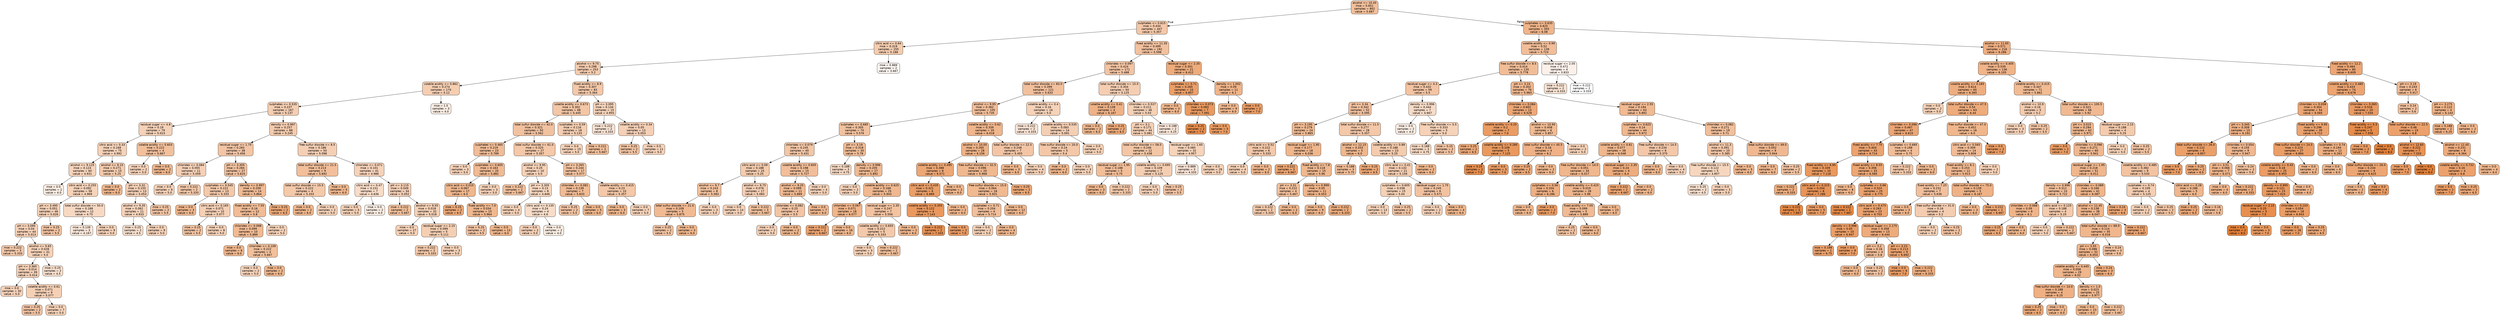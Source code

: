 digraph Tree {
node [shape=box, style="filled, rounded", color="black", fontname=helvetica] ;
edge [fontname=helvetica] ;
0 [label="alcohol <= 10.45\nmse = 0.651\nsamples = 802\nvalue = 5.687", fillcolor="#e5813981"] ;
1 [label="sulphates <= 0.615\nmse = 0.434\nsamples = 447\nvalue = 5.357", fillcolor="#e581396f"] ;
0 -> 1 [labeldistance=2.5, labelangle=45, headlabel="True"] ;
2 [label="citric acid <= 0.64\nmse = 0.319\nsamples = 255\nvalue = 5.188", fillcolor="#e5813965"] ;
1 -> 2 ;
3 [label="alcohol <= 9.75\nmse = 0.298\nsamples = 253\nvalue = 5.2", fillcolor="#e5813966"] ;
2 -> 3 ;
4 [label="volatile acidity <= 0.862\nmse = 0.274\nsamples = 170\nvalue = 5.12", fillcolor="#e5813962"] ;
3 -> 4 ;
5 [label="sulphates <= 0.535\nmse = 0.237\nsamples = 167\nvalue = 5.137", fillcolor="#e5813963"] ;
4 -> 5 ;
6 [label="residual sugar <= 4.8\nmse = 0.19\nsamples = 79\nvalue = 5.023", fillcolor="#e581395c"] ;
5 -> 6 ;
7 [label="citric acid <= 0.33\nmse = 0.168\nsamples = 75\nvalue = 4.992", fillcolor="#e581395b"] ;
6 -> 7 ;
8 [label="alcohol <= 9.125\nmse = 0.124\nsamples = 60\nvalue = 4.931", fillcolor="#e5813957"] ;
7 -> 8 ;
9 [label="mse = 0.0\nsamples = 2\nvalue = 4.0", fillcolor="#e5813924"] ;
8 -> 9 ;
10 [label="citric acid <= 0.255\nmse = 0.092\nsamples = 58\nvalue = 4.969", fillcolor="#e5813959"] ;
8 -> 10 ;
11 [label="pH <= 3.495\nmse = 0.051\nsamples = 46\nvalue = 5.026", fillcolor="#e581395c"] ;
10 -> 11 ;
12 [label="pH <= 3.095\nmse = 0.04\nsamples = 44\nvalue = 5.013", fillcolor="#e581395c"] ;
11 -> 12 ;
13 [label="mse = 0.222\nsamples = 3\nvalue = 5.333", fillcolor="#e581396d"] ;
12 -> 13 ;
14 [label="alcohol <= 9.65\nmse = 0.028\nsamples = 41\nvalue = 5.0", fillcolor="#e581395b"] ;
12 -> 14 ;
15 [label="pH <= 3.365\nmse = 0.014\nsamples = 39\nvalue = 5.014", fillcolor="#e581395c"] ;
14 -> 15 ;
16 [label="mse = 0.0\nsamples = 30\nvalue = 5.0", fillcolor="#e581395b"] ;
15 -> 16 ;
17 [label="volatile acidity <= 0.61\nmse = 0.071\nsamples = 9\nvalue = 5.077", fillcolor="#e581395f"] ;
15 -> 17 ;
18 [label="mse = 0.25\nsamples = 2\nvalue = 5.5", fillcolor="#e5813976"] ;
17 -> 18 ;
19 [label="mse = 0.0\nsamples = 7\nvalue = 5.0", fillcolor="#e581395b"] ;
17 -> 19 ;
20 [label="mse = 0.25\nsamples = 2\nvalue = 4.5", fillcolor="#e5813940"] ;
14 -> 20 ;
21 [label="mse = 0.25\nsamples = 2\nvalue = 5.5", fillcolor="#e5813976"] ;
11 -> 21 ;
22 [label="total sulfur dioxide <= 50.0\nmse = 0.188\nsamples = 12\nvalue = 4.75", fillcolor="#e581394d"] ;
10 -> 22 ;
23 [label="mse = 0.139\nsamples = 3\nvalue = 4.167", fillcolor="#e581392e"] ;
22 -> 23 ;
24 [label="mse = 0.0\nsamples = 9\nvalue = 5.0", fillcolor="#e581395b"] ;
22 -> 24 ;
25 [label="alcohol <= 9.15\nmse = 0.271\nsamples = 15\nvalue = 5.25", fillcolor="#e5813969"] ;
7 -> 25 ;
26 [label="mse = 0.0\nsamples = 2\nvalue = 6.0", fillcolor="#e5813992"] ;
25 -> 26 ;
27 [label="pH <= 3.32\nmse = 0.155\nsamples = 13\nvalue = 5.053", fillcolor="#e581395e"] ;
25 -> 27 ;
28 [label="alcohol <= 9.35\nmse = 0.062\nsamples = 11\nvalue = 4.933", fillcolor="#e5813957"] ;
27 -> 28 ;
29 [label="mse = 0.25\nsamples = 2\nvalue = 4.5", fillcolor="#e5813940"] ;
28 -> 29 ;
30 [label="mse = 0.0\nsamples = 9\nvalue = 5.0", fillcolor="#e581395b"] ;
28 -> 30 ;
31 [label="mse = 0.25\nsamples = 2\nvalue = 5.5", fillcolor="#e5813976"] ;
27 -> 31 ;
32 [label="volatile acidity <= 0.603\nmse = 0.222\nsamples = 4\nvalue = 5.667", fillcolor="#e5813980"] ;
6 -> 32 ;
33 [label="mse = 0.0\nsamples = 2\nvalue = 5.0", fillcolor="#e581395b"] ;
32 -> 33 ;
34 [label="mse = 0.0\nsamples = 2\nvalue = 6.0", fillcolor="#e5813992"] ;
32 -> 34 ;
35 [label="density <= 0.997\nmse = 0.257\nsamples = 88\nvalue = 5.245", fillcolor="#e5813968"] ;
5 -> 35 ;
36 [label="residual sugar <= 1.75\nmse = 0.283\nsamples = 38\nvalue = 5.456", fillcolor="#e5813974"] ;
35 -> 36 ;
37 [label="chlorides <= 0.084\nmse = 0.055\nsamples = 11\nvalue = 5.059", fillcolor="#e581395e"] ;
36 -> 37 ;
38 [label="mse = 0.0\nsamples = 9\nvalue = 5.0", fillcolor="#e581395b"] ;
37 -> 38 ;
39 [label="mse = 0.222\nsamples = 2\nvalue = 5.333", fillcolor="#e581396d"] ;
37 -> 39 ;
40 [label="pH <= 3.305\nmse = 0.284\nsamples = 27\nvalue = 5.625", fillcolor="#e581397d"] ;
36 -> 40 ;
41 [label="sulphates <= 0.545\nmse = 0.222\nsamples = 13\nvalue = 5.333", fillcolor="#e581396d"] ;
40 -> 41 ;
42 [label="mse = 0.0\nsamples = 3\nvalue = 6.0", fillcolor="#e5813992"] ;
41 -> 42 ;
43 [label="citric acid <= 0.165\nmse = 0.071\nsamples = 10\nvalue = 5.077", fillcolor="#e581395f"] ;
41 -> 43 ;
44 [label="mse = 0.25\nsamples = 2\nvalue = 5.5", fillcolor="#e5813976"] ;
43 -> 44 ;
45 [label="mse = 0.0\nsamples = 8\nvalue = 5.0", fillcolor="#e581395b"] ;
43 -> 45 ;
46 [label="density <= 0.997\nmse = 0.209\nsamples = 14\nvalue = 5.864", fillcolor="#e581398a"] ;
40 -> 46 ;
47 [label="fixed acidity <= 7.55\nmse = 0.16\nsamples = 12\nvalue = 5.8", fillcolor="#e5813987"] ;
46 -> 47 ;
48 [label="chlorides <= 0.098\nmse = 0.099\nsamples = 10\nvalue = 5.889", fillcolor="#e581398c"] ;
47 -> 48 ;
49 [label="mse = 0.0\nsamples = 6\nvalue = 6.0", fillcolor="#e5813992"] ;
48 -> 49 ;
50 [label="chlorides <= 0.109\nmse = 0.222\nsamples = 4\nvalue = 5.667", fillcolor="#e5813980"] ;
48 -> 50 ;
51 [label="mse = 0.0\nsamples = 2\nvalue = 5.0", fillcolor="#e581395b"] ;
50 -> 51 ;
52 [label="mse = 0.0\nsamples = 2\nvalue = 6.0", fillcolor="#e5813992"] ;
50 -> 52 ;
53 [label="mse = 0.0\nsamples = 2\nvalue = 5.0", fillcolor="#e581395b"] ;
47 -> 53 ;
54 [label="mse = 0.25\nsamples = 2\nvalue = 6.5", fillcolor="#e58139ad"] ;
46 -> 54 ;
55 [label="free sulfur dioxide <= 8.5\nmse = 0.186\nsamples = 50\nvalue = 5.098", fillcolor="#e5813960"] ;
35 -> 55 ;
56 [label="total sulfur dioxide <= 21.5\nmse = 0.213\nsamples = 9\nvalue = 5.692", fillcolor="#e5813981"] ;
55 -> 56 ;
57 [label="total sulfur dioxide <= 15.5\nmse = 0.222\nsamples = 4\nvalue = 5.333", fillcolor="#e581396d"] ;
56 -> 57 ;
58 [label="mse = 0.0\nsamples = 2\nvalue = 6.0", fillcolor="#e5813992"] ;
57 -> 58 ;
59 [label="mse = 0.0\nsamples = 2\nvalue = 5.0", fillcolor="#e581395b"] ;
57 -> 59 ;
60 [label="mse = 0.0\nsamples = 5\nvalue = 6.0", fillcolor="#e5813992"] ;
56 -> 60 ;
61 [label="chlorides <= 0.071\nmse = 0.101\nsamples = 41\nvalue = 4.986", fillcolor="#e581395a"] ;
55 -> 61 ;
62 [label="citric acid <= 0.47\nmse = 0.231\nsamples = 7\nvalue = 4.636", fillcolor="#e5813947"] ;
61 -> 62 ;
63 [label="mse = 0.0\nsamples = 5\nvalue = 5.0", fillcolor="#e581395b"] ;
62 -> 63 ;
64 [label="mse = 0.0\nsamples = 2\nvalue = 4.0", fillcolor="#e5813924"] ;
62 -> 64 ;
65 [label="pH <= 3.115\nmse = 0.049\nsamples = 34\nvalue = 5.052", fillcolor="#e581395e"] ;
61 -> 65 ;
66 [label="mse = 0.222\nsamples = 2\nvalue = 5.667", fillcolor="#e5813980"] ;
65 -> 66 ;
67 [label="alcohol <= 9.55\nmse = 0.018\nsamples = 32\nvalue = 5.018", fillcolor="#e581395c"] ;
65 -> 67 ;
68 [label="mse = 0.0\nsamples = 27\nvalue = 5.0", fillcolor="#e581395b"] ;
67 -> 68 ;
69 [label="residual sugar <= 2.15\nmse = 0.099\nsamples = 5\nvalue = 5.111", fillcolor="#e5813961"] ;
67 -> 69 ;
70 [label="mse = 0.222\nsamples = 2\nvalue = 5.333", fillcolor="#e581396d"] ;
69 -> 70 ;
71 [label="mse = 0.0\nsamples = 3\nvalue = 5.0", fillcolor="#e581395b"] ;
69 -> 71 ;
72 [label="mse = 1.5\nsamples = 3\nvalue = 4.0", fillcolor="#e5813924"] ;
4 -> 72 ;
73 [label="fixed acidity <= 8.9\nmse = 0.307\nsamples = 83\nvalue = 5.364", fillcolor="#e581396f"] ;
3 -> 73 ;
74 [label="volatile acidity <= 0.673\nmse = 0.302\nsamples = 68\nvalue = 5.445", fillcolor="#e5813973"] ;
73 -> 74 ;
75 [label="total sulfur dioxide <= 42.0\nmse = 0.321\nsamples = 50\nvalue = 5.562", fillcolor="#e581397a"] ;
74 -> 75 ;
76 [label="sulphates <= 0.465\nmse = 0.219\nsamples = 23\nvalue = 5.789", fillcolor="#e5813986"] ;
75 -> 76 ;
77 [label="mse = 0.0\nsamples = 3\nvalue = 5.0", fillcolor="#e581395b"] ;
76 -> 77 ;
78 [label="sulphates <= 0.605\nmse = 0.163\nsamples = 20\nvalue = 5.882", fillcolor="#e581398b"] ;
76 -> 78 ;
79 [label="citric acid <= 0.015\nmse = 0.067\nsamples = 17\nvalue = 6.0", fillcolor="#e5813992"] ;
78 -> 79 ;
80 [label="mse = 0.25\nsamples = 2\nvalue = 6.5", fillcolor="#e58139ad"] ;
79 -> 80 ;
81 [label="fixed acidity <= 7.0\nmse = 0.034\nsamples = 15\nvalue = 5.964", fillcolor="#e5813990"] ;
79 -> 81 ;
82 [label="mse = 0.25\nsamples = 2\nvalue = 5.5", fillcolor="#e5813976"] ;
81 -> 82 ;
83 [label="mse = 0.0\nsamples = 13\nvalue = 6.0", fillcolor="#e5813992"] ;
81 -> 83 ;
84 [label="mse = 0.0\nsamples = 3\nvalue = 5.0", fillcolor="#e581395b"] ;
78 -> 84 ;
85 [label="total sulfur dioxide <= 61.0\nmse = 0.325\nsamples = 27\nvalue = 5.357", fillcolor="#e581396f"] ;
75 -> 85 ;
86 [label="alcohol <= 9.95\nmse = 0.25\nsamples = 10\nvalue = 5.0", fillcolor="#e581395b"] ;
85 -> 86 ;
87 [label="mse = 0.222\nsamples = 2\nvalue = 5.667", fillcolor="#e5813980"] ;
86 -> 87 ;
88 [label="pH <= 3.305\nmse = 0.13\nsamples = 8\nvalue = 4.846", fillcolor="#e5813953"] ;
86 -> 88 ;
89 [label="mse = 0.0\nsamples = 4\nvalue = 5.0", fillcolor="#e581395b"] ;
88 -> 89 ;
90 [label="citric acid <= 0.135\nmse = 0.24\nsamples = 4\nvalue = 4.6", fillcolor="#e5813945"] ;
88 -> 90 ;
91 [label="mse = 0.0\nsamples = 2\nvalue = 5.0", fillcolor="#e581395b"] ;
90 -> 91 ;
92 [label="mse = 0.0\nsamples = 2\nvalue = 4.0", fillcolor="#e5813924"] ;
90 -> 92 ;
93 [label="pH <= 3.265\nmse = 0.244\nsamples = 17\nvalue = 5.577", fillcolor="#e581397b"] ;
85 -> 93 ;
94 [label="chlorides <= 0.081\nmse = 0.139\nsamples = 7\nvalue = 5.833", fillcolor="#e5813989"] ;
93 -> 94 ;
95 [label="mse = 0.25\nsamples = 2\nvalue = 5.5", fillcolor="#e5813976"] ;
94 -> 95 ;
96 [label="mse = 0.0\nsamples = 5\nvalue = 6.0", fillcolor="#e5813992"] ;
94 -> 96 ;
97 [label="volatile acidity <= 0.415\nmse = 0.23\nsamples = 10\nvalue = 5.357", fillcolor="#e581396f"] ;
93 -> 97 ;
98 [label="mse = 0.0\nsamples = 3\nvalue = 6.0", fillcolor="#e5813992"] ;
97 -> 98 ;
99 [label="mse = 0.0\nsamples = 7\nvalue = 5.0", fillcolor="#e581395b"] ;
97 -> 99 ;
100 [label="sulphates <= 0.59\nmse = 0.116\nsamples = 18\nvalue = 5.133", fillcolor="#e5813962"] ;
74 -> 100 ;
101 [label="mse = 0.0\nsamples = 15\nvalue = 5.0", fillcolor="#e581395b"] ;
100 -> 101 ;
102 [label="mse = 0.222\nsamples = 3\nvalue = 5.667", fillcolor="#e5813980"] ;
100 -> 102 ;
103 [label="pH <= 3.095\nmse = 0.134\nsamples = 15\nvalue = 4.955", fillcolor="#e5813959"] ;
73 -> 103 ;
104 [label="mse = 0.222\nsamples = 2\nvalue = 4.333", fillcolor="#e5813937"] ;
103 -> 104 ;
105 [label="volatile acidity <= 0.34\nmse = 0.05\nsamples = 13\nvalue = 5.053", fillcolor="#e581395e"] ;
103 -> 105 ;
106 [label="mse = 0.25\nsamples = 2\nvalue = 5.5", fillcolor="#e5813976"] ;
105 -> 106 ;
107 [label="mse = 0.0\nsamples = 11\nvalue = 5.0", fillcolor="#e581395b"] ;
105 -> 107 ;
108 [label="mse = 0.889\nsamples = 2\nvalue = 3.667", fillcolor="#e5813912"] ;
2 -> 108 ;
109 [label="fixed acidity <= 11.35\nmse = 0.499\nsamples = 192\nvalue = 5.598", fillcolor="#e581397c"] ;
1 -> 109 ;
110 [label="chlorides <= 0.097\nmse = 0.424\nsamples = 171\nvalue = 5.488", fillcolor="#e5813976"] ;
109 -> 110 ;
111 [label="total sulfur dioxide <= 83.0\nmse = 0.399\nsamples = 121\nvalue = 5.633", fillcolor="#e581397e"] ;
110 -> 111 ;
112 [label="alcohol <= 9.95\nmse = 0.362\nsamples = 105\nvalue = 5.735", fillcolor="#e5813983"] ;
111 -> 112 ;
113 [label="sulphates <= 0.685\nmse = 0.305\nsamples = 70\nvalue = 5.576", fillcolor="#e581397b"] ;
112 -> 113 ;
114 [label="chlorides <= 0.079\nmse = 0.245\nsamples = 40\nvalue = 5.431", fillcolor="#e5813973"] ;
113 -> 114 ;
115 [label="citric acid <= 0.09\nmse = 0.188\nsamples = 25\nvalue = 5.25", fillcolor="#e5813969"] ;
114 -> 115 ;
116 [label="alcohol <= 9.7\nmse = 0.243\nsamples = 8\nvalue = 5.583", fillcolor="#e581397b"] ;
115 -> 116 ;
117 [label="total sulfur dioxide <= 21.0\nmse = 0.109\nsamples = 5\nvalue = 5.875", fillcolor="#e581398b"] ;
116 -> 117 ;
118 [label="mse = 0.25\nsamples = 2\nvalue = 5.5", fillcolor="#e5813976"] ;
117 -> 118 ;
119 [label="mse = 0.0\nsamples = 3\nvalue = 6.0", fillcolor="#e5813992"] ;
117 -> 119 ;
120 [label="mse = 0.0\nsamples = 3\nvalue = 5.0", fillcolor="#e581395b"] ;
116 -> 120 ;
121 [label="alcohol <= 9.75\nmse = 0.076\nsamples = 17\nvalue = 5.083", fillcolor="#e5813960"] ;
115 -> 121 ;
122 [label="mse = 0.0\nsamples = 14\nvalue = 5.0", fillcolor="#e581395b"] ;
121 -> 122 ;
123 [label="mse = 0.222\nsamples = 3\nvalue = 5.667", fillcolor="#e5813980"] ;
121 -> 123 ;
124 [label="volatile acidity <= 0.605\nmse = 0.198\nsamples = 15\nvalue = 5.727", fillcolor="#e5813983"] ;
114 -> 124 ;
125 [label="alcohol <= 9.25\nmse = 0.099\nsamples = 11\nvalue = 5.889", fillcolor="#e581398c"] ;
124 -> 125 ;
126 [label="chlorides <= 0.082\nmse = 0.25\nsamples = 4\nvalue = 5.5", fillcolor="#e5813976"] ;
125 -> 126 ;
127 [label="mse = 0.0\nsamples = 2\nvalue = 5.0", fillcolor="#e581395b"] ;
126 -> 127 ;
128 [label="mse = 0.0\nsamples = 2\nvalue = 6.0", fillcolor="#e5813992"] ;
126 -> 128 ;
129 [label="mse = 0.0\nsamples = 7\nvalue = 6.0", fillcolor="#e5813992"] ;
125 -> 129 ;
130 [label="mse = 0.0\nsamples = 4\nvalue = 5.0", fillcolor="#e581395b"] ;
124 -> 130 ;
131 [label="pH <= 3.19\nmse = 0.318\nsamples = 30\nvalue = 5.78", fillcolor="#e5813986"] ;
113 -> 131 ;
132 [label="mse = 0.188\nsamples = 3\nvalue = 4.75", fillcolor="#e581394d"] ;
131 -> 132 ;
133 [label="density <= 0.996\nmse = 0.205\nsamples = 27\nvalue = 5.892", fillcolor="#e581398c"] ;
131 -> 133 ;
134 [label="mse = 0.0\nsamples = 2\nvalue = 5.0", fillcolor="#e581395b"] ;
133 -> 134 ;
135 [label="volatile acidity <= 0.625\nmse = 0.168\nsamples = 25\nvalue = 5.943", fillcolor="#e581398f"] ;
133 -> 135 ;
136 [label="chlorides <= 0.067\nmse = 0.071\nsamples = 18\nvalue = 6.077", fillcolor="#e5813996"] ;
135 -> 136 ;
137 [label="mse = 0.222\nsamples = 2\nvalue = 6.667", fillcolor="#e58139b6"] ;
136 -> 137 ;
138 [label="mse = 0.0\nsamples = 16\nvalue = 6.0", fillcolor="#e5813992"] ;
136 -> 138 ;
139 [label="residual sugar <= 2.35\nmse = 0.247\nsamples = 7\nvalue = 5.556", fillcolor="#e5813979"] ;
135 -> 139 ;
140 [label="volatile acidity <= 0.655\nmse = 0.222\nsamples = 5\nvalue = 5.333", fillcolor="#e581396d"] ;
139 -> 140 ;
141 [label="mse = 0.0\nsamples = 3\nvalue = 5.0", fillcolor="#e581395b"] ;
140 -> 141 ;
142 [label="mse = 0.222\nsamples = 2\nvalue = 5.667", fillcolor="#e5813980"] ;
140 -> 142 ;
143 [label="mse = 0.0\nsamples = 2\nvalue = 6.0", fillcolor="#e5813992"] ;
139 -> 143 ;
144 [label="volatile acidity <= 0.62\nmse = 0.339\nsamples = 35\nvalue = 6.018", fillcolor="#e5813993"] ;
112 -> 144 ;
145 [label="alcohol <= 10.05\nmse = 0.265\nsamples = 28\nvalue = 6.156", fillcolor="#e581399a"] ;
144 -> 145 ;
146 [label="volatile acidity <= 0.495\nmse = 0.388\nsamples = 8\nvalue = 6.571", fillcolor="#e58139b1"] ;
145 -> 146 ;
147 [label="citric acid <= 0.435\nmse = 0.321\nsamples = 6\nvalue = 6.889", fillcolor="#e58139c2"] ;
146 -> 147 ;
148 [label="volatile acidity <= 0.355\nmse = 0.122\nsamples = 4\nvalue = 7.143", fillcolor="#e58139d0"] ;
147 -> 148 ;
149 [label="mse = 0.222\nsamples = 2\nvalue = 7.333", fillcolor="#e58139db"] ;
148 -> 149 ;
150 [label="mse = 0.0\nsamples = 2\nvalue = 7.0", fillcolor="#e58139c8"] ;
148 -> 150 ;
151 [label="mse = 0.0\nsamples = 2\nvalue = 6.0", fillcolor="#e5813992"] ;
147 -> 151 ;
152 [label="mse = 0.0\nsamples = 2\nvalue = 6.0", fillcolor="#e5813992"] ;
146 -> 152 ;
153 [label="free sulfur dioxide <= 32.5\nmse = 0.096\nsamples = 20\nvalue = 5.968", fillcolor="#e5813990"] ;
145 -> 153 ;
154 [label="free sulfur dioxide <= 15.0\nmse = 0.064\nsamples = 18\nvalue = 5.931", fillcolor="#e581398e"] ;
153 -> 154 ;
155 [label="sulphates <= 0.71\nmse = 0.204\nsamples = 6\nvalue = 5.714", fillcolor="#e5813982"] ;
154 -> 155 ;
156 [label="mse = 0.0\nsamples = 2\nvalue = 5.0", fillcolor="#e581395b"] ;
155 -> 156 ;
157 [label="mse = 0.0\nsamples = 4\nvalue = 6.0", fillcolor="#e5813992"] ;
155 -> 157 ;
158 [label="mse = 0.0\nsamples = 12\nvalue = 6.0", fillcolor="#e5813992"] ;
154 -> 158 ;
159 [label="mse = 0.25\nsamples = 2\nvalue = 6.5", fillcolor="#e58139ad"] ;
153 -> 159 ;
160 [label="total sulfur dioxide <= 22.5\nmse = 0.248\nsamples = 7\nvalue = 5.455", fillcolor="#e5813974"] ;
144 -> 160 ;
161 [label="mse = 0.0\nsamples = 3\nvalue = 6.0", fillcolor="#e5813992"] ;
160 -> 161 ;
162 [label="mse = 0.0\nsamples = 4\nvalue = 5.0", fillcolor="#e581395b"] ;
160 -> 162 ;
163 [label="volatile acidity <= 0.4\nmse = 0.16\nsamples = 16\nvalue = 5.0", fillcolor="#e581395b"] ;
111 -> 163 ;
164 [label="mse = 0.222\nsamples = 2\nvalue = 4.333", fillcolor="#e5813937"] ;
163 -> 164 ;
165 [label="volatile acidity <= 0.535\nmse = 0.083\nsamples = 14\nvalue = 5.091", fillcolor="#e5813960"] ;
163 -> 165 ;
166 [label="free sulfur dioxide <= 20.0\nmse = 0.24\nsamples = 5\nvalue = 5.4", fillcolor="#e5813971"] ;
165 -> 166 ;
167 [label="mse = 0.0\nsamples = 2\nvalue = 6.0", fillcolor="#e5813992"] ;
166 -> 167 ;
168 [label="mse = 0.0\nsamples = 3\nvalue = 5.0", fillcolor="#e581395b"] ;
166 -> 168 ;
169 [label="mse = 0.0\nsamples = 9\nvalue = 5.0", fillcolor="#e581395b"] ;
165 -> 169 ;
170 [label="total sulfur dioxide <= 15.0\nmse = 0.304\nsamples = 50\nvalue = 5.125", fillcolor="#e5813962"] ;
110 -> 170 ;
171 [label="volatile acidity <= 0.41\nmse = 0.139\nsamples = 4\nvalue = 6.167", fillcolor="#e581399b"] ;
170 -> 171 ;
172 [label="mse = 0.0\nsamples = 2\nvalue = 6.0", fillcolor="#e5813992"] ;
171 -> 172 ;
173 [label="mse = 0.25\nsamples = 2\nvalue = 6.5", fillcolor="#e58139ad"] ;
171 -> 173 ;
174 [label="chlorides <= 0.537\nmse = 0.211\nsamples = 46\nvalue = 5.03", fillcolor="#e581395d"] ;
170 -> 174 ;
175 [label="pH <= 3.1\nmse = 0.171\nsamples = 44\nvalue = 5.081", fillcolor="#e581395f"] ;
174 -> 175 ;
176 [label="total sulfur dioxide <= 58.0\nmse = 0.246\nsamples = 12\nvalue = 5.438", fillcolor="#e5813973"] ;
175 -> 176 ;
177 [label="residual sugar <= 1.95\nmse = 0.188\nsamples = 5\nvalue = 5.75", fillcolor="#e5813984"] ;
176 -> 177 ;
178 [label="mse = 0.0\nsamples = 3\nvalue = 6.0", fillcolor="#e5813992"] ;
177 -> 178 ;
179 [label="mse = 0.222\nsamples = 2\nvalue = 5.333", fillcolor="#e581396d"] ;
177 -> 179 ;
180 [label="volatile acidity <= 0.695\nmse = 0.109\nsamples = 7\nvalue = 5.125", fillcolor="#e5813962"] ;
176 -> 180 ;
181 [label="mse = 0.0\nsamples = 5\nvalue = 5.0", fillcolor="#e581395b"] ;
180 -> 181 ;
182 [label="mse = 0.25\nsamples = 2\nvalue = 5.5", fillcolor="#e5813976"] ;
180 -> 182 ;
183 [label="residual sugar <= 1.65\nmse = 0.085\nsamples = 32\nvalue = 4.957", fillcolor="#e5813959"] ;
175 -> 183 ;
184 [label="mse = 0.889\nsamples = 3\nvalue = 4.333", fillcolor="#e5813937"] ;
183 -> 184 ;
185 [label="mse = 0.0\nsamples = 29\nvalue = 5.0", fillcolor="#e581395b"] ;
183 -> 185 ;
186 [label="mse = 0.188\nsamples = 2\nvalue = 4.25", fillcolor="#e5813932"] ;
174 -> 186 ;
187 [label="residual sugar <= 2.35\nmse = 0.301\nsamples = 21\nvalue = 6.412", fillcolor="#e58139a8"] ;
109 -> 187 ;
188 [label="sulphates <= 0.71\nmse = 0.265\nsamples = 10\nvalue = 6.857", fillcolor="#e58139c1"] ;
187 -> 188 ;
189 [label="mse = 0.0\nsamples = 3\nvalue = 6.0", fillcolor="#e5813992"] ;
188 -> 189 ;
190 [label="chlorides <= 0.073\nmse = 0.083\nsamples = 7\nvalue = 7.091", fillcolor="#e58139cd"] ;
188 -> 190 ;
191 [label="mse = 0.25\nsamples = 2\nvalue = 7.5", fillcolor="#e58139e4"] ;
190 -> 191 ;
192 [label="mse = 0.0\nsamples = 5\nvalue = 7.0", fillcolor="#e58139c8"] ;
190 -> 192 ;
193 [label="density <= 1.002\nmse = 0.09\nsamples = 11\nvalue = 6.1", fillcolor="#e5813997"] ;
187 -> 193 ;
194 [label="mse = 0.0\nsamples = 9\nvalue = 6.0", fillcolor="#e5813992"] ;
193 -> 194 ;
195 [label="mse = 0.0\nsamples = 2\nvalue = 7.0", fillcolor="#e58139c8"] ;
193 -> 195 ;
196 [label="sulphates <= 0.635\nmse = 0.625\nsamples = 355\nvalue = 6.08", fillcolor="#e5813996"] ;
0 -> 196 [labeldistance=2.5, labelangle=-45, headlabel="False"] ;
197 [label="volatile acidity <= 0.99\nmse = 0.52\nsamples = 139\nvalue = 5.723", fillcolor="#e5813983"] ;
196 -> 197 ;
198 [label="free sulfur dioxide <= 8.5\nmse = 0.414\nsamples = 135\nvalue = 5.778", fillcolor="#e5813986"] ;
197 -> 198 ;
199 [label="residual sugar <= 4.3\nmse = 0.432\nsamples = 59\nvalue = 5.5", fillcolor="#e5813976"] ;
198 -> 199 ;
200 [label="pH <= 3.34\nmse = 0.342\nsamples = 52\nvalue = 5.595", fillcolor="#e581397c"] ;
199 -> 200 ;
201 [label="pH <= 3.195\nmse = 0.279\nsamples = 24\nvalue = 5.865", fillcolor="#e581398a"] ;
200 -> 201 ;
202 [label="citric acid <= 0.52\nmse = 0.222\nsamples = 6\nvalue = 5.333", fillcolor="#e581396d"] ;
201 -> 202 ;
203 [label="mse = 0.0\nsamples = 4\nvalue = 5.0", fillcolor="#e581395b"] ;
202 -> 203 ;
204 [label="mse = 0.0\nsamples = 2\nvalue = 6.0", fillcolor="#e5813992"] ;
202 -> 204 ;
205 [label="residual sugar <= 1.95\nmse = 0.177\nsamples = 18\nvalue = 6.036", fillcolor="#e5813994"] ;
201 -> 205 ;
206 [label="mse = 0.222\nsamples = 3\nvalue = 6.667", fillcolor="#e58139b6"] ;
205 -> 206 ;
207 [label="fixed acidity <= 7.8\nmse = 0.118\nsamples = 15\nvalue = 5.96", fillcolor="#e5813990"] ;
205 -> 207 ;
208 [label="pH <= 3.31\nmse = 0.222\nsamples = 4\nvalue = 5.667", fillcolor="#e5813980"] ;
207 -> 208 ;
209 [label="mse = 0.222\nsamples = 2\nvalue = 5.333", fillcolor="#e581396d"] ;
208 -> 209 ;
210 [label="mse = 0.0\nsamples = 2\nvalue = 6.0", fillcolor="#e5813992"] ;
208 -> 210 ;
211 [label="density <= 0.999\nmse = 0.05\nsamples = 11\nvalue = 6.053", fillcolor="#e5813995"] ;
207 -> 211 ;
212 [label="mse = 0.0\nsamples = 9\nvalue = 6.0", fillcolor="#e5813992"] ;
211 -> 212 ;
213 [label="mse = 0.222\nsamples = 2\nvalue = 6.333", fillcolor="#e58139a4"] ;
211 -> 213 ;
214 [label="total sulfur dioxide <= 11.5\nmse = 0.277\nsamples = 28\nvalue = 5.357", fillcolor="#e581396f"] ;
200 -> 214 ;
215 [label="alcohol <= 12.15\nmse = 0.333\nsamples = 5\nvalue = 6.0", fillcolor="#e5813992"] ;
214 -> 215 ;
216 [label="mse = 0.188\nsamples = 3\nvalue = 5.75", fillcolor="#e5813984"] ;
215 -> 216 ;
217 [label="mse = 0.25\nsamples = 2\nvalue = 6.5", fillcolor="#e58139ad"] ;
215 -> 217 ;
218 [label="volatile acidity <= 0.89\nmse = 0.188\nsamples = 23\nvalue = 5.25", fillcolor="#e5813969"] ;
214 -> 218 ;
219 [label="citric acid <= 0.41\nmse = 0.132\nsamples = 21\nvalue = 5.156", fillcolor="#e5813964"] ;
218 -> 219 ;
220 [label="sulphates <= 0.605\nmse = 0.038\nsamples = 15\nvalue = 5.04", fillcolor="#e581395d"] ;
219 -> 220 ;
221 [label="mse = 0.0\nsamples = 13\nvalue = 5.0", fillcolor="#e581395b"] ;
220 -> 221 ;
222 [label="mse = 0.25\nsamples = 2\nvalue = 5.5", fillcolor="#e5813976"] ;
220 -> 222 ;
223 [label="residual sugar <= 1.75\nmse = 0.245\nsamples = 6\nvalue = 5.571", fillcolor="#e581397a"] ;
219 -> 223 ;
224 [label="mse = 0.0\nsamples = 2\nvalue = 5.0", fillcolor="#e581395b"] ;
223 -> 224 ;
225 [label="mse = 0.0\nsamples = 4\nvalue = 6.0", fillcolor="#e5813992"] ;
223 -> 225 ;
226 [label="mse = 0.0\nsamples = 2\nvalue = 6.0", fillcolor="#e5813992"] ;
218 -> 226 ;
227 [label="density <= 0.996\nmse = 0.444\nsamples = 7\nvalue = 4.667", fillcolor="#e5813949"] ;
199 -> 227 ;
228 [label="mse = 0.0\nsamples = 2\nvalue = 4.0", fillcolor="#e5813924"] ;
227 -> 228 ;
229 [label="free sulfur dioxide <= 5.5\nmse = 0.333\nsamples = 5\nvalue = 5.0", fillcolor="#e581395b"] ;
227 -> 229 ;
230 [label="mse = 0.188\nsamples = 3\nvalue = 4.75", fillcolor="#e581394d"] ;
229 -> 230 ;
231 [label="mse = 0.25\nsamples = 2\nvalue = 5.5", fillcolor="#e5813976"] ;
229 -> 231 ;
232 [label="pH <= 3.24\nmse = 0.302\nsamples = 76\nvalue = 5.983", fillcolor="#e5813991"] ;
198 -> 232 ;
233 [label="chlorides <= 0.084\nmse = 0.602\nsamples = 13\nvalue = 6.529", fillcolor="#e58139af"] ;
232 -> 233 ;
234 [label="volatile acidity <= 0.25\nmse = 0.2\nsamples = 7\nvalue = 7.0", fillcolor="#e58139c8"] ;
233 -> 234 ;
235 [label="mse = 0.25\nsamples = 2\nvalue = 6.5", fillcolor="#e58139ad"] ;
234 -> 235 ;
236 [label="volatile acidity <= 0.285\nmse = 0.109\nsamples = 5\nvalue = 7.125", fillcolor="#e58139cf"] ;
234 -> 236 ;
237 [label="mse = 0.25\nsamples = 2\nvalue = 7.5", fillcolor="#e58139e4"] ;
236 -> 237 ;
238 [label="mse = 0.0\nsamples = 3\nvalue = 7.0", fillcolor="#e58139c8"] ;
236 -> 238 ;
239 [label="alcohol <= 10.95\nmse = 0.408\nsamples = 6\nvalue = 5.857", fillcolor="#e581398a"] ;
233 -> 239 ;
240 [label="total sulfur dioxide <= 45.5\nmse = 0.16\nsamples = 4\nvalue = 6.2", fillcolor="#e581399d"] ;
239 -> 240 ;
241 [label="mse = 0.25\nsamples = 2\nvalue = 6.5", fillcolor="#e58139ad"] ;
240 -> 241 ;
242 [label="mse = 0.0\nsamples = 2\nvalue = 6.0", fillcolor="#e5813992"] ;
240 -> 242 ;
243 [label="mse = 0.0\nsamples = 2\nvalue = 5.0", fillcolor="#e581395b"] ;
239 -> 243 ;
244 [label="residual sugar <= 2.55\nmse = 0.194\nsamples = 63\nvalue = 5.892", fillcolor="#e581398c"] ;
232 -> 244 ;
245 [label="sulphates <= 0.625\nmse = 0.14\nsamples = 44\nvalue = 5.972", fillcolor="#e5813990"] ;
244 -> 245 ;
246 [label="volatile acidity <= 0.81\nmse = 0.077\nsamples = 38\nvalue = 6.048", fillcolor="#e5813994"] ;
245 -> 246 ;
247 [label="free sulfur dioxide <= 14.0\nmse = 0.051\nsamples = 34\nvalue = 6.017", fillcolor="#e5813993"] ;
246 -> 247 ;
248 [label="sulphates <= 0.56\nmse = 0.204\nsamples = 6\nvalue = 6.286", fillcolor="#e58139a1"] ;
247 -> 248 ;
249 [label="mse = 0.0\nsamples = 4\nvalue = 6.0", fillcolor="#e5813992"] ;
248 -> 249 ;
250 [label="mse = 0.0\nsamples = 2\nvalue = 7.0", fillcolor="#e58139c8"] ;
248 -> 250 ;
251 [label="volatile acidity <= 0.425\nmse = 0.019\nsamples = 28\nvalue = 5.98", fillcolor="#e5813991"] ;
247 -> 251 ;
252 [label="fixed acidity <= 7.05\nmse = 0.099\nsamples = 5\nvalue = 5.889", fillcolor="#e581398c"] ;
251 -> 252 ;
253 [label="mse = 0.25\nsamples = 2\nvalue = 5.5", fillcolor="#e5813976"] ;
252 -> 253 ;
254 [label="mse = 0.0\nsamples = 3\nvalue = 6.0", fillcolor="#e5813992"] ;
252 -> 254 ;
255 [label="mse = 0.0\nsamples = 23\nvalue = 6.0", fillcolor="#e5813992"] ;
251 -> 255 ;
256 [label="residual sugar <= 2.35\nmse = 0.24\nsamples = 4\nvalue = 6.4", fillcolor="#e58139a8"] ;
246 -> 256 ;
257 [label="mse = 0.222\nsamples = 2\nvalue = 6.667", fillcolor="#e58139b6"] ;
256 -> 257 ;
258 [label="mse = 0.0\nsamples = 2\nvalue = 6.0", fillcolor="#e5813992"] ;
256 -> 258 ;
259 [label="free sulfur dioxide <= 14.5\nmse = 0.234\nsamples = 6\nvalue = 5.375", fillcolor="#e5813970"] ;
245 -> 259 ;
260 [label="mse = 0.0\nsamples = 2\nvalue = 6.0", fillcolor="#e5813992"] ;
259 -> 260 ;
261 [label="mse = 0.0\nsamples = 4\nvalue = 5.0", fillcolor="#e581395b"] ;
259 -> 261 ;
262 [label="chlorides <= 0.082\nmse = 0.271\nsamples = 19\nvalue = 5.71", fillcolor="#e5813982"] ;
244 -> 262 ;
263 [label="alcohol <= 11.3\nmse = 0.391\nsamples = 10\nvalue = 5.385", fillcolor="#e5813970"] ;
262 -> 263 ;
264 [label="free sulfur dioxide <= 15.5\nmse = 0.122\nsamples = 5\nvalue = 4.857", fillcolor="#e5813953"] ;
263 -> 264 ;
265 [label="mse = 0.25\nsamples = 2\nvalue = 4.5", fillcolor="#e5813940"] ;
264 -> 265 ;
266 [label="mse = 0.0\nsamples = 3\nvalue = 5.0", fillcolor="#e581395b"] ;
264 -> 266 ;
267 [label="mse = 0.0\nsamples = 5\nvalue = 6.0", fillcolor="#e5813992"] ;
263 -> 267 ;
268 [label="total sulfur dioxide <= 49.0\nmse = 0.052\nsamples = 9\nvalue = 5.944", fillcolor="#e581398f"] ;
262 -> 268 ;
269 [label="mse = 0.0\nsamples = 7\nvalue = 6.0", fillcolor="#e5813992"] ;
268 -> 269 ;
270 [label="mse = 0.25\nsamples = 2\nvalue = 5.5", fillcolor="#e5813976"] ;
268 -> 270 ;
271 [label="residual sugar <= 2.05\nmse = 0.472\nsamples = 4\nvalue = 3.833", fillcolor="#e581391b"] ;
197 -> 271 ;
272 [label="mse = 0.222\nsamples = 2\nvalue = 4.333", fillcolor="#e5813937"] ;
271 -> 272 ;
273 [label="mse = 0.222\nsamples = 2\nvalue = 3.333", fillcolor="#e5813900"] ;
271 -> 273 ;
274 [label="alcohol <= 11.65\nmse = 0.571\nsamples = 216\nvalue = 6.286", fillcolor="#e58139a1"] ;
196 -> 274 ;
275 [label="volatile acidity <= 0.405\nmse = 0.539\nsamples = 136\nvalue = 6.105", fillcolor="#e5813997"] ;
274 -> 275 ;
276 [label="volatile acidity <= 0.185\nmse = 0.614\nsamples = 65\nvalue = 6.365", fillcolor="#e58139a6"] ;
275 -> 276 ;
277 [label="mse = 0.0\nsamples = 2\nvalue = 5.0", fillcolor="#e581395b"] ;
276 -> 277 ;
278 [label="total sulfur dioxide <= 47.5\nmse = 0.54\nsamples = 63\nvalue = 6.44", fillcolor="#e58139aa"] ;
276 -> 278 ;
279 [label="chlorides <= 0.096\nmse = 0.467\nsamples = 47\nvalue = 6.615", fillcolor="#e58139b3"] ;
278 -> 279 ;
280 [label="fixed acidity <= 7.75\nmse = 0.404\nsamples = 43\nvalue = 6.714", fillcolor="#e58139b9"] ;
279 -> 280 ;
281 [label="fixed acidity <= 6.95\nmse = 0.339\nsamples = 10\nvalue = 7.118", fillcolor="#e58139cf"] ;
280 -> 281 ;
282 [label="mse = 0.222\nsamples = 2\nvalue = 6.333", fillcolor="#e58139a4"] ;
281 -> 282 ;
283 [label="citric acid <= 0.315\nmse = 0.204\nsamples = 8\nvalue = 7.286", fillcolor="#e58139d8"] ;
281 -> 283 ;
284 [label="mse = 0.222\nsamples = 3\nvalue = 7.667", fillcolor="#e58139ed"] ;
283 -> 284 ;
285 [label="mse = 0.0\nsamples = 5\nvalue = 7.0", fillcolor="#e58139c8"] ;
283 -> 285 ;
286 [label="fixed acidity <= 8.55\nmse = 0.356\nsamples = 33\nvalue = 6.585", fillcolor="#e58139b2"] ;
280 -> 286 ;
287 [label="mse = 0.0\nsamples = 8\nvalue = 6.0", fillcolor="#e5813992"] ;
286 -> 287 ;
288 [label="sulphates <= 0.66\nmse = 0.324\nsamples = 25\nvalue = 6.775", fillcolor="#e58139bc"] ;
286 -> 288 ;
289 [label="mse = 0.222\nsamples = 2\nvalue = 7.667", fillcolor="#e58139ed"] ;
288 -> 289 ;
290 [label="citric acid <= 0.475\nmse = 0.263\nsamples = 23\nvalue = 6.703", fillcolor="#e58139b8"] ;
288 -> 290 ;
291 [label="density <= 0.996\nmse = 0.05\nsamples = 10\nvalue = 6.947", fillcolor="#e58139c5"] ;
290 -> 291 ;
292 [label="mse = 0.188\nsamples = 2\nvalue = 6.75", fillcolor="#e58139bb"] ;
291 -> 292 ;
293 [label="mse = 0.0\nsamples = 8\nvalue = 7.0", fillcolor="#e58139c8"] ;
291 -> 293 ;
294 [label="residual sugar <= 2.175\nmse = 0.358\nsamples = 13\nvalue = 6.444", fillcolor="#e58139aa"] ;
290 -> 294 ;
295 [label="pH <= 3.2\nmse = 0.16\nsamples = 4\nvalue = 5.8", fillcolor="#e5813987"] ;
294 -> 295 ;
296 [label="mse = 0.0\nsamples = 2\nvalue = 6.0", fillcolor="#e5813992"] ;
295 -> 296 ;
297 [label="mse = 0.25\nsamples = 2\nvalue = 5.5", fillcolor="#e5813976"] ;
295 -> 297 ;
298 [label="pH <= 3.23\nmse = 0.213\nsamples = 9\nvalue = 6.692", fillcolor="#e58139b8"] ;
294 -> 298 ;
299 [label="mse = 0.0\nsamples = 6\nvalue = 7.0", fillcolor="#e58139c8"] ;
298 -> 299 ;
300 [label="mse = 0.222\nsamples = 3\nvalue = 6.333", fillcolor="#e58139a4"] ;
298 -> 300 ;
301 [label="sulphates <= 0.685\nmse = 0.188\nsamples = 4\nvalue = 5.75", fillcolor="#e5813984"] ;
279 -> 301 ;
302 [label="mse = 0.222\nsamples = 2\nvalue = 5.333", fillcolor="#e581396d"] ;
301 -> 302 ;
303 [label="mse = 0.0\nsamples = 2\nvalue = 6.0", fillcolor="#e5813992"] ;
301 -> 303 ;
304 [label="free sulfur dioxide <= 47.0\nmse = 0.452\nsamples = 16\nvalue = 6.0", fillcolor="#e5813992"] ;
278 -> 304 ;
305 [label="citric acid <= 0.565\nmse = 0.309\nsamples = 14\nvalue = 5.808", fillcolor="#e5813987"] ;
304 -> 305 ;
306 [label="fixed acidity <= 8.1\nmse = 0.253\nsamples = 12\nvalue = 5.913", fillcolor="#e581398d"] ;
305 -> 306 ;
307 [label="fixed acidity <= 7.25\nmse = 0.231\nsamples = 7\nvalue = 5.636", fillcolor="#e581397e"] ;
306 -> 307 ;
308 [label="mse = 0.0\nsamples = 3\nvalue = 6.0", fillcolor="#e5813992"] ;
307 -> 308 ;
309 [label="free sulfur dioxide <= 31.0\nmse = 0.16\nsamples = 4\nvalue = 5.2", fillcolor="#e5813966"] ;
307 -> 309 ;
310 [label="mse = 0.0\nsamples = 2\nvalue = 5.0", fillcolor="#e581395b"] ;
309 -> 310 ;
311 [label="mse = 0.25\nsamples = 2\nvalue = 5.5", fillcolor="#e5813976"] ;
309 -> 311 ;
312 [label="total sulfur dioxide <= 75.0\nmse = 0.139\nsamples = 5\nvalue = 6.167", fillcolor="#e581399b"] ;
306 -> 312 ;
313 [label="mse = 0.0\nsamples = 3\nvalue = 6.0", fillcolor="#e5813992"] ;
312 -> 313 ;
314 [label="mse = 0.222\nsamples = 2\nvalue = 6.667", fillcolor="#e58139b6"] ;
312 -> 314 ;
315 [label="mse = 0.0\nsamples = 2\nvalue = 5.0", fillcolor="#e581395b"] ;
305 -> 315 ;
316 [label="mse = 0.0\nsamples = 2\nvalue = 7.0", fillcolor="#e58139c8"] ;
304 -> 316 ;
317 [label="volatile acidity <= 0.415\nmse = 0.347\nsamples = 71\nvalue = 5.862", fillcolor="#e581398a"] ;
275 -> 317 ;
318 [label="alcohol <= 10.9\nmse = 0.16\nsamples = 5\nvalue = 5.2", fillcolor="#e5813966"] ;
317 -> 318 ;
319 [label="mse = 0.0\nsamples = 3\nvalue = 5.0", fillcolor="#e581395b"] ;
318 -> 319 ;
320 [label="mse = 0.25\nsamples = 2\nvalue = 5.5", fillcolor="#e5813976"] ;
318 -> 320 ;
321 [label="total sulfur dioxide <= 100.5\nmse = 0.321\nsamples = 66\nvalue = 5.92", fillcolor="#e581398d"] ;
317 -> 321 ;
322 [label="pH <= 3.015\nmse = 0.294\nsamples = 62\nvalue = 5.971", fillcolor="#e5813990"] ;
321 -> 322 ;
323 [label="mse = 0.0\nsamples = 2\nvalue = 7.0", fillcolor="#e58139c8"] ;
322 -> 323 ;
324 [label="chlorides <= 0.096\nmse = 0.271\nsamples = 60\nvalue = 5.941", fillcolor="#e581398f"] ;
322 -> 324 ;
325 [label="residual sugar <= 1.95\nmse = 0.218\nsamples = 51\nvalue = 6.011", fillcolor="#e5813992"] ;
324 -> 325 ;
326 [label="density <= 0.996\nmse = 0.312\nsamples = 10\nvalue = 5.722", fillcolor="#e5813983"] ;
325 -> 326 ;
327 [label="chlorides <= 0.068\nmse = 0.09\nsamples = 6\nvalue = 6.1", fillcolor="#e5813997"] ;
326 -> 327 ;
328 [label="mse = 0.25\nsamples = 2\nvalue = 6.5", fillcolor="#e58139ad"] ;
327 -> 328 ;
329 [label="mse = 0.0\nsamples = 4\nvalue = 6.0", fillcolor="#e5813992"] ;
327 -> 329 ;
330 [label="citric acid <= 0.125\nmse = 0.188\nsamples = 4\nvalue = 5.25", fillcolor="#e5813969"] ;
326 -> 330 ;
331 [label="mse = 0.0\nsamples = 2\nvalue = 5.0", fillcolor="#e581395b"] ;
330 -> 331 ;
332 [label="mse = 0.222\nsamples = 2\nvalue = 5.667", fillcolor="#e5813980"] ;
330 -> 332 ;
333 [label="chlorides <= 0.089\nmse = 0.166\nsamples = 41\nvalue = 6.087", fillcolor="#e5813996"] ;
325 -> 333 ;
334 [label="alcohol <= 11.45\nmse = 0.138\nsamples = 38\nvalue = 6.047", fillcolor="#e5813994"] ;
333 -> 334 ;
335 [label="total sulfur dioxide <= 69.0\nmse = 0.114\nsamples = 35\nvalue = 6.016", fillcolor="#e5813993"] ;
334 -> 335 ;
336 [label="pH <= 3.55\nmse = 0.086\nsamples = 32\nvalue = 6.054", fillcolor="#e5813995"] ;
335 -> 336 ;
337 [label="volatile acidity <= 0.445\nmse = 0.058\nsamples = 29\nvalue = 6.02", fillcolor="#e5813993"] ;
336 -> 337 ;
338 [label="free sulfur dioxide <= 10.0\nmse = 0.188\nsamples = 4\nvalue = 6.25", fillcolor="#e581399f"] ;
337 -> 338 ;
339 [label="mse = 0.25\nsamples = 2\nvalue = 6.5", fillcolor="#e58139ad"] ;
338 -> 339 ;
340 [label="mse = 0.0\nsamples = 2\nvalue = 6.0", fillcolor="#e5813992"] ;
338 -> 340 ;
341 [label="density <= 1.0\nmse = 0.023\nsamples = 25\nvalue = 5.977", fillcolor="#e5813990"] ;
337 -> 341 ;
342 [label="mse = 0.0\nsamples = 23\nvalue = 6.0", fillcolor="#e5813992"] ;
341 -> 342 ;
343 [label="mse = 0.222\nsamples = 2\nvalue = 5.667", fillcolor="#e5813980"] ;
341 -> 343 ;
344 [label="mse = 0.24\nsamples = 3\nvalue = 6.4", fillcolor="#e58139a8"] ;
336 -> 344 ;
345 [label="mse = 0.24\nsamples = 3\nvalue = 5.6", fillcolor="#e581397c"] ;
335 -> 345 ;
346 [label="mse = 0.222\nsamples = 3\nvalue = 6.667", fillcolor="#e58139b6"] ;
334 -> 346 ;
347 [label="mse = 0.24\nsamples = 3\nvalue = 6.6", fillcolor="#e58139b2"] ;
333 -> 347 ;
348 [label="volatile acidity <= 0.485\nmse = 0.382\nsamples = 9\nvalue = 5.533", fillcolor="#e5813978"] ;
324 -> 348 ;
349 [label="sulphates <= 0.74\nmse = 0.109\nsamples = 4\nvalue = 5.125", fillcolor="#e5813962"] ;
348 -> 349 ;
350 [label="mse = 0.0\nsamples = 2\nvalue = 5.0", fillcolor="#e581395b"] ;
349 -> 350 ;
351 [label="mse = 0.25\nsamples = 2\nvalue = 5.5", fillcolor="#e5813976"] ;
349 -> 351 ;
352 [label="citric acid <= 0.28\nmse = 0.286\nsamples = 5\nvalue = 6.0", fillcolor="#e5813992"] ;
348 -> 352 ;
353 [label="mse = 0.25\nsamples = 2\nvalue = 6.5", fillcolor="#e58139ad"] ;
352 -> 353 ;
354 [label="mse = 0.16\nsamples = 3\nvalue = 5.8", fillcolor="#e5813987"] ;
352 -> 354 ;
355 [label="residual sugar <= 2.15\nmse = 0.188\nsamples = 4\nvalue = 5.25", fillcolor="#e5813969"] ;
321 -> 355 ;
356 [label="mse = 0.0\nsamples = 2\nvalue = 5.0", fillcolor="#e581395b"] ;
355 -> 356 ;
357 [label="mse = 0.25\nsamples = 2\nvalue = 5.5", fillcolor="#e5813976"] ;
355 -> 357 ;
358 [label="fixed acidity <= 12.2\nmse = 0.464\nsamples = 80\nvalue = 6.609", fillcolor="#e58139b3"] ;
274 -> 358 ;
359 [label="volatile acidity <= 0.485\nmse = 0.433\nsamples = 74\nvalue = 6.678", fillcolor="#e58139b7"] ;
358 -> 359 ;
360 [label="chlorides <= 0.058\nmse = 0.354\nsamples = 54\nvalue = 6.565", fillcolor="#e58139b1"] ;
359 -> 360 ;
361 [label="pH <= 3.345\nmse = 0.309\nsamples = 15\nvalue = 6.192", fillcolor="#e581399c"] ;
360 -> 361 ;
362 [label="total sulfur dioxide <= 26.0\nmse = 0.122\nsamples = 6\nvalue = 6.857", fillcolor="#e58139c1"] ;
361 -> 362 ;
363 [label="mse = 0.0\nsamples = 4\nvalue = 7.0", fillcolor="#e58139c8"] ;
362 -> 363 ;
364 [label="mse = 0.25\nsamples = 2\nvalue = 6.5", fillcolor="#e58139ad"] ;
362 -> 364 ;
365 [label="chlorides <= 0.054\nmse = 0.155\nsamples = 9\nvalue = 5.947", fillcolor="#e581398f"] ;
361 -> 365 ;
366 [label="pH <= 3.51\nmse = 0.066\nsamples = 7\nvalue = 6.071", fillcolor="#e5813996"] ;
365 -> 366 ;
367 [label="mse = 0.0\nsamples = 4\nvalue = 6.0", fillcolor="#e5813992"] ;
366 -> 367 ;
368 [label="mse = 0.222\nsamples = 3\nvalue = 6.333", fillcolor="#e58139a4"] ;
366 -> 368 ;
369 [label="mse = 0.24\nsamples = 2\nvalue = 5.6", fillcolor="#e581397c"] ;
365 -> 369 ;
370 [label="fixed acidity <= 9.95\nmse = 0.296\nsamples = 39\nvalue = 6.712", fillcolor="#e58139b9"] ;
360 -> 370 ;
371 [label="free sulfur dioxide <= 24.5\nmse = 0.223\nsamples = 27\nvalue = 6.894", fillcolor="#e58139c3"] ;
370 -> 371 ;
372 [label="volatile acidity <= 0.43\nmse = 0.18\nsamples = 25\nvalue = 6.955", fillcolor="#e58139c6"] ;
371 -> 372 ;
373 [label="density <= 0.995\nmse = 0.121\nsamples = 23\nvalue = 7.024", fillcolor="#e58139ca"] ;
372 -> 373 ;
374 [label="residual sugar <= 2.15\nmse = 0.25\nsamples = 5\nvalue = 7.5", fillcolor="#e58139e4"] ;
373 -> 374 ;
375 [label="mse = 0.0\nsamples = 2\nvalue = 8.0", fillcolor="#e58139ff"] ;
374 -> 375 ;
376 [label="mse = 0.0\nsamples = 3\nvalue = 7.0", fillcolor="#e58139c8"] ;
374 -> 376 ;
377 [label="chlorides <= 0.103\nmse = 0.054\nsamples = 18\nvalue = 6.943", fillcolor="#e58139c5"] ;
373 -> 377 ;
378 [label="mse = 0.0\nsamples = 16\nvalue = 7.0", fillcolor="#e58139c8"] ;
377 -> 378 ;
379 [label="mse = 0.25\nsamples = 2\nvalue = 6.5", fillcolor="#e58139ad"] ;
377 -> 379 ;
380 [label="mse = 0.0\nsamples = 2\nvalue = 6.0", fillcolor="#e5813992"] ;
372 -> 380 ;
381 [label="mse = 0.0\nsamples = 2\nvalue = 6.0", fillcolor="#e5813992"] ;
371 -> 381 ;
382 [label="sulphates <= 0.74\nmse = 0.194\nsamples = 12\nvalue = 6.263", fillcolor="#e58139a0"] ;
370 -> 382 ;
383 [label="mse = 0.0\nsamples = 6\nvalue = 6.0", fillcolor="#e5813992"] ;
382 -> 383 ;
384 [label="total sulfur dioxide <= 26.0\nmse = 0.234\nsamples = 6\nvalue = 6.625", fillcolor="#e58139b4"] ;
382 -> 384 ;
385 [label="mse = 0.0\nsamples = 2\nvalue = 6.0", fillcolor="#e5813992"] ;
384 -> 385 ;
386 [label="mse = 0.0\nsamples = 4\nvalue = 7.0", fillcolor="#e58139c8"] ;
384 -> 386 ;
387 [label="chlorides <= 0.065\nmse = 0.516\nsamples = 20\nvalue = 7.034", fillcolor="#e58139ca"] ;
359 -> 387 ;
388 [label="fixed acidity <= 5.3\nmse = 0.247\nsamples = 5\nvalue = 7.556", fillcolor="#e58139e7"] ;
387 -> 388 ;
389 [label="mse = 0.0\nsamples = 2\nvalue = 7.0", fillcolor="#e58139c8"] ;
388 -> 389 ;
390 [label="mse = 0.0\nsamples = 3\nvalue = 8.0", fillcolor="#e58139ff"] ;
388 -> 390 ;
391 [label="total sulfur dioxide <= 22.5\nmse = 0.46\nsamples = 15\nvalue = 6.8", fillcolor="#e58139bd"] ;
387 -> 391 ;
392 [label="alcohol <= 12.65\nmse = 0.222\nsamples = 7\nvalue = 7.333", fillcolor="#e58139db"] ;
391 -> 392 ;
393 [label="mse = 0.0\nsamples = 5\nvalue = 7.0", fillcolor="#e58139c8"] ;
392 -> 393 ;
394 [label="mse = 0.0\nsamples = 2\nvalue = 8.0", fillcolor="#e58139ff"] ;
392 -> 394 ;
395 [label="alcohol <= 12.45\nmse = 0.231\nsamples = 8\nvalue = 6.364", fillcolor="#e58139a6"] ;
391 -> 395 ;
396 [label="volatile acidity <= 0.732\nmse = 0.16\nsamples = 4\nvalue = 6.8", fillcolor="#e58139bd"] ;
395 -> 396 ;
397 [label="mse = 0.0\nsamples = 2\nvalue = 7.0", fillcolor="#e58139c8"] ;
396 -> 397 ;
398 [label="mse = 0.25\nsamples = 2\nvalue = 6.5", fillcolor="#e58139ad"] ;
396 -> 398 ;
399 [label="mse = 0.0\nsamples = 4\nvalue = 6.0", fillcolor="#e5813992"] ;
395 -> 399 ;
400 [label="pH <= 3.19\nmse = 0.243\nsamples = 6\nvalue = 5.917", fillcolor="#e581398d"] ;
358 -> 400 ;
401 [label="mse = 0.24\nsamples = 2\nvalue = 5.6", fillcolor="#e581397c"] ;
400 -> 401 ;
402 [label="pH <= 3.275\nmse = 0.122\nsamples = 4\nvalue = 6.143", fillcolor="#e581399a"] ;
400 -> 402 ;
403 [label="mse = 0.188\nsamples = 2\nvalue = 6.25", fillcolor="#e581399f"] ;
402 -> 403 ;
404 [label="mse = 0.0\nsamples = 2\nvalue = 6.0", fillcolor="#e5813992"] ;
402 -> 404 ;
}